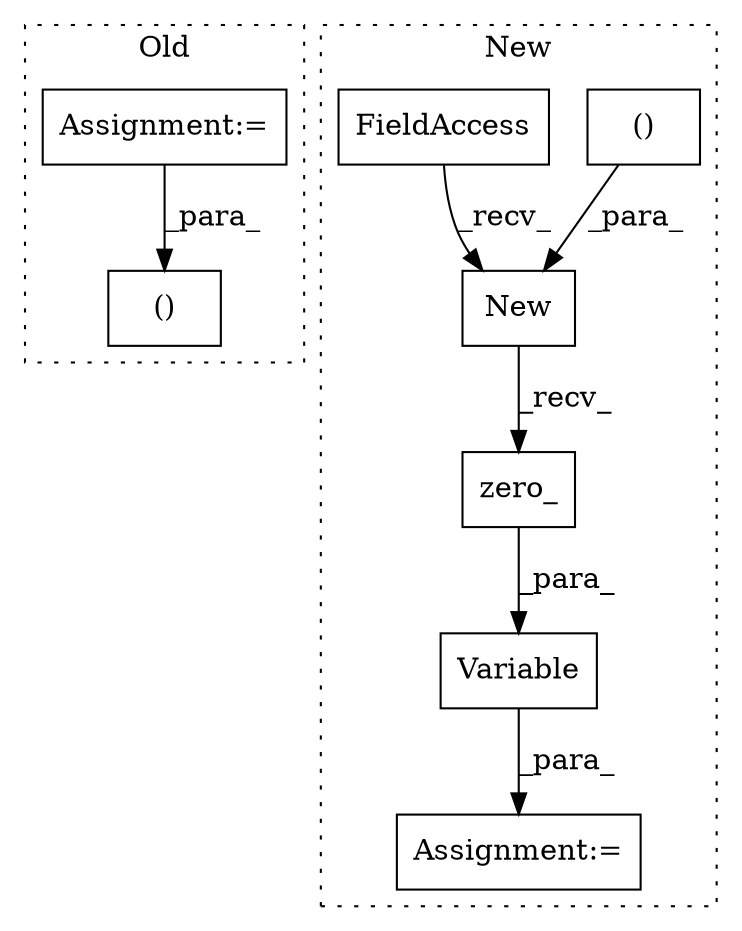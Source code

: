 digraph G {
subgraph cluster0 {
1 [label="()" a="106" s="1120" l="36" shape="box"];
5 [label="Assignment:=" a="7" s="895" l="1" shape="box"];
label = "Old";
style="dotted";
}
subgraph cluster1 {
2 [label="zero_" a="32" s="1200" l="7" shape="box"];
3 [label="Assignment:=" a="7" s="1160" l="2" shape="box"];
4 [label="New" a="32" s="1183,1198" l="4,1" shape="box"];
6 [label="Variable" a="32" s="1162,1207" l="9,1" shape="box"];
7 [label="()" a="106" s="1056" l="75" shape="box"];
8 [label="FieldAccess" a="22" s="1171" l="11" shape="box"];
label = "New";
style="dotted";
}
2 -> 6 [label="_para_"];
4 -> 2 [label="_recv_"];
5 -> 1 [label="_para_"];
6 -> 3 [label="_para_"];
7 -> 4 [label="_para_"];
8 -> 4 [label="_recv_"];
}